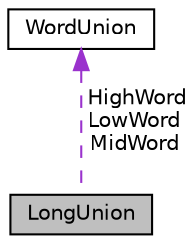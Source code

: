 digraph "LongUnion"
{
 // LATEX_PDF_SIZE
  edge [fontname="Helvetica",fontsize="10",labelfontname="Helvetica",labelfontsize="10"];
  node [fontname="Helvetica",fontsize="10",shape=record];
  Node1 [label="LongUnion",height=0.2,width=0.4,color="black", fillcolor="grey75", style="filled", fontcolor="black",tooltip=" "];
  Node2 -> Node1 [dir="back",color="darkorchid3",fontsize="10",style="dashed",label=" HighWord\nLowWord\nMidWord" ,fontname="Helvetica"];
  Node2 [label="WordUnion",height=0.2,width=0.4,color="black", fillcolor="white", style="filled",URL="$union_word_union.html",tooltip=" "];
}
